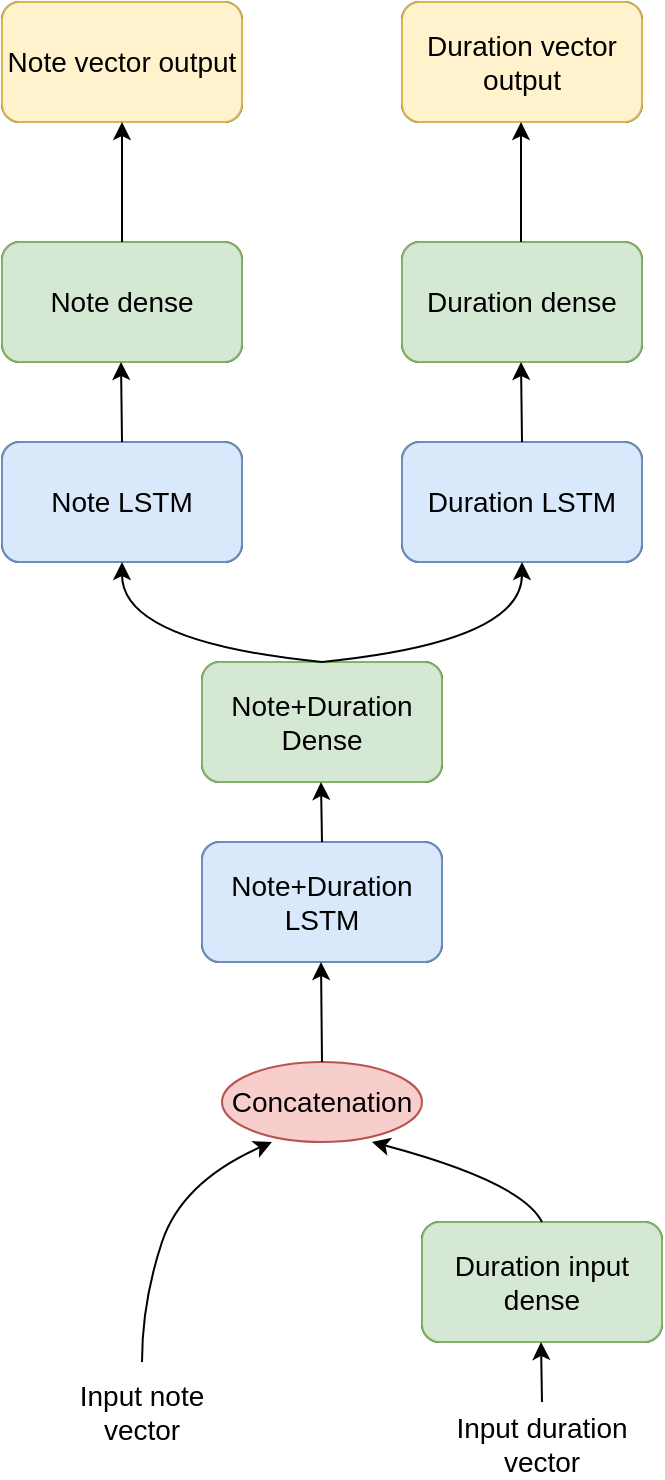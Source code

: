 <mxfile version="12.4.8" type="device"><diagram id="siBOKUeIl5K4FwaOpxK1" name="Page-1"><mxGraphModel dx="786" dy="546" grid="1" gridSize="10" guides="1" tooltips="1" connect="1" arrows="1" fold="1" page="1" pageScale="1" pageWidth="827" pageHeight="1169" math="0" shadow="0"><root><mxCell id="0"/><mxCell id="1" parent="0"/><mxCell id="lSKL77vu2ZbO46K7cvlG-1" value="" style="rounded=1;whiteSpace=wrap;html=1;" vertex="1" parent="1"><mxGeometry x="120" y="80" width="120" height="60" as="geometry"/></mxCell><mxCell id="lSKL77vu2ZbO46K7cvlG-2" value="Note vector output" style="text;html=1;strokeColor=#d6b656;fillColor=#fff2cc;align=center;verticalAlign=middle;whiteSpace=wrap;rounded=1;fontSize=14;" vertex="1" parent="1"><mxGeometry x="120" y="80" width="120" height="60" as="geometry"/></mxCell><mxCell id="lSKL77vu2ZbO46K7cvlG-3" value="" style="rounded=1;whiteSpace=wrap;html=1;" vertex="1" parent="1"><mxGeometry x="320" y="80" width="120" height="60" as="geometry"/></mxCell><mxCell id="lSKL77vu2ZbO46K7cvlG-4" value="Duration vector output" style="text;html=1;strokeColor=#d6b656;fillColor=#fff2cc;align=center;verticalAlign=middle;whiteSpace=wrap;rounded=1;fontSize=14;" vertex="1" parent="1"><mxGeometry x="320" y="80" width="120" height="60" as="geometry"/></mxCell><mxCell id="lSKL77vu2ZbO46K7cvlG-5" value="" style="rounded=1;whiteSpace=wrap;html=1;" vertex="1" parent="1"><mxGeometry x="120" y="200" width="120" height="60" as="geometry"/></mxCell><mxCell id="lSKL77vu2ZbO46K7cvlG-6" value="Note dense" style="text;html=1;strokeColor=#82b366;fillColor=#d5e8d4;align=center;verticalAlign=middle;whiteSpace=wrap;rounded=1;fontSize=14;" vertex="1" parent="1"><mxGeometry x="120" y="200" width="120" height="60" as="geometry"/></mxCell><mxCell id="lSKL77vu2ZbO46K7cvlG-7" value="" style="rounded=1;whiteSpace=wrap;html=1;" vertex="1" parent="1"><mxGeometry x="320" y="200" width="120" height="60" as="geometry"/></mxCell><mxCell id="lSKL77vu2ZbO46K7cvlG-8" value="Duration dense" style="text;html=1;strokeColor=#82b366;fillColor=#d5e8d4;align=center;verticalAlign=middle;whiteSpace=wrap;rounded=1;fontSize=14;" vertex="1" parent="1"><mxGeometry x="320" y="200" width="120" height="60" as="geometry"/></mxCell><mxCell id="lSKL77vu2ZbO46K7cvlG-9" value="" style="rounded=1;whiteSpace=wrap;html=1;" vertex="1" parent="1"><mxGeometry x="220" y="500" width="120" height="60" as="geometry"/></mxCell><mxCell id="lSKL77vu2ZbO46K7cvlG-10" value="Note+Duration LSTM" style="text;html=1;strokeColor=#6c8ebf;fillColor=#DAE8FC;align=center;verticalAlign=middle;whiteSpace=wrap;rounded=1;fontSize=14;" vertex="1" parent="1"><mxGeometry x="220" y="500" width="120" height="60" as="geometry"/></mxCell><mxCell id="lSKL77vu2ZbO46K7cvlG-11" value="" style="rounded=1;whiteSpace=wrap;html=1;" vertex="1" parent="1"><mxGeometry x="330" y="690" width="120" height="60" as="geometry"/></mxCell><mxCell id="lSKL77vu2ZbO46K7cvlG-12" value="Duration input dense" style="text;html=1;strokeColor=#82b366;fillColor=#d5e8d4;align=center;verticalAlign=middle;whiteSpace=wrap;rounded=1;fontSize=14;" vertex="1" parent="1"><mxGeometry x="330" y="690" width="120" height="60" as="geometry"/></mxCell><mxCell id="lSKL77vu2ZbO46K7cvlG-13" value="" style="ellipse;whiteSpace=wrap;html=1;fontSize=14;fillColor=#f8cecc;strokeColor=#b85450;" vertex="1" parent="1"><mxGeometry x="230" y="610" width="100" height="40" as="geometry"/></mxCell><mxCell id="lSKL77vu2ZbO46K7cvlG-14" value="Concatenation" style="text;html=1;strokeColor=none;fillColor=none;align=center;verticalAlign=middle;whiteSpace=wrap;rounded=0;fontSize=14;" vertex="1" parent="1"><mxGeometry x="230" y="610" width="100" height="40" as="geometry"/></mxCell><mxCell id="lSKL77vu2ZbO46K7cvlG-15" value="" style="rounded=1;whiteSpace=wrap;html=1;" vertex="1" parent="1"><mxGeometry x="120" y="300" width="120" height="60" as="geometry"/></mxCell><mxCell id="lSKL77vu2ZbO46K7cvlG-16" value="Note LSTM" style="text;html=1;strokeColor=#6c8ebf;fillColor=#DAE8FC;align=center;verticalAlign=middle;whiteSpace=wrap;rounded=1;fontSize=14;" vertex="1" parent="1"><mxGeometry x="120" y="300" width="120" height="60" as="geometry"/></mxCell><mxCell id="lSKL77vu2ZbO46K7cvlG-17" value="" style="rounded=1;whiteSpace=wrap;html=1;" vertex="1" parent="1"><mxGeometry x="320" y="300" width="120" height="60" as="geometry"/></mxCell><mxCell id="lSKL77vu2ZbO46K7cvlG-18" value="Duration LSTM" style="text;html=1;strokeColor=#6c8ebf;fillColor=#DAE8FC;align=center;verticalAlign=middle;whiteSpace=wrap;rounded=1;fontSize=14;" vertex="1" parent="1"><mxGeometry x="320" y="300" width="120" height="60" as="geometry"/></mxCell><mxCell id="lSKL77vu2ZbO46K7cvlG-19" value="" style="rounded=1;whiteSpace=wrap;html=1;" vertex="1" parent="1"><mxGeometry x="220" y="410" width="120" height="60" as="geometry"/></mxCell><mxCell id="lSKL77vu2ZbO46K7cvlG-20" value="Note+Duration Dense" style="text;html=1;strokeColor=#82b366;fillColor=#d5e8d4;align=center;verticalAlign=middle;whiteSpace=wrap;rounded=1;fontSize=14;" vertex="1" parent="1"><mxGeometry x="220" y="410" width="120" height="60" as="geometry"/></mxCell><mxCell id="lSKL77vu2ZbO46K7cvlG-21" value="Input note vector" style="text;html=1;strokeColor=none;fillColor=none;align=center;verticalAlign=middle;whiteSpace=wrap;rounded=0;fontSize=14;" vertex="1" parent="1"><mxGeometry x="150" y="770" width="80" height="30" as="geometry"/></mxCell><mxCell id="lSKL77vu2ZbO46K7cvlG-22" value="Input duration vector" style="text;html=1;strokeColor=none;fillColor=none;align=center;verticalAlign=middle;whiteSpace=wrap;rounded=0;fontSize=14;" vertex="1" parent="1"><mxGeometry x="345" y="786" width="90" height="30" as="geometry"/></mxCell><mxCell id="lSKL77vu2ZbO46K7cvlG-23" value="" style="endArrow=classic;html=1;fontSize=14;entryX=0.5;entryY=1;entryDx=0;entryDy=0;exitX=0.5;exitY=0;exitDx=0;exitDy=0;" edge="1" parent="1" source="lSKL77vu2ZbO46K7cvlG-6" target="lSKL77vu2ZbO46K7cvlG-2"><mxGeometry width="50" height="50" relative="1" as="geometry"><mxPoint x="150" y="200" as="sourcePoint"/><mxPoint x="200" y="150" as="targetPoint"/></mxGeometry></mxCell><mxCell id="lSKL77vu2ZbO46K7cvlG-24" value="" style="endArrow=classic;html=1;fontSize=14;entryX=0.5;entryY=1;entryDx=0;entryDy=0;exitX=0.5;exitY=0;exitDx=0;exitDy=0;" edge="1" parent="1"><mxGeometry width="50" height="50" relative="1" as="geometry"><mxPoint x="379.5" y="200" as="sourcePoint"/><mxPoint x="379.5" y="140" as="targetPoint"/></mxGeometry></mxCell><mxCell id="lSKL77vu2ZbO46K7cvlG-25" value="" style="endArrow=classic;html=1;fontSize=14;entryX=0.5;entryY=1;entryDx=0;entryDy=0;" edge="1" parent="1"><mxGeometry width="50" height="50" relative="1" as="geometry"><mxPoint x="180" y="300" as="sourcePoint"/><mxPoint x="179.5" y="260" as="targetPoint"/></mxGeometry></mxCell><mxCell id="lSKL77vu2ZbO46K7cvlG-26" value="" style="endArrow=classic;html=1;fontSize=14;entryX=0.5;entryY=1;entryDx=0;entryDy=0;" edge="1" parent="1"><mxGeometry width="50" height="50" relative="1" as="geometry"><mxPoint x="380" y="300" as="sourcePoint"/><mxPoint x="379.5" y="260" as="targetPoint"/></mxGeometry></mxCell><mxCell id="lSKL77vu2ZbO46K7cvlG-27" value="" style="endArrow=classic;html=1;fontSize=14;entryX=0.5;entryY=1;entryDx=0;entryDy=0;" edge="1" parent="1"><mxGeometry width="50" height="50" relative="1" as="geometry"><mxPoint x="280" y="500" as="sourcePoint"/><mxPoint x="279.5" y="470" as="targetPoint"/></mxGeometry></mxCell><mxCell id="lSKL77vu2ZbO46K7cvlG-28" value="" style="endArrow=classic;html=1;fontSize=14;entryX=0.5;entryY=1;entryDx=0;entryDy=0;exitX=0.5;exitY=0;exitDx=0;exitDy=0;" edge="1" parent="1" source="lSKL77vu2ZbO46K7cvlG-14"><mxGeometry width="50" height="50" relative="1" as="geometry"><mxPoint x="280" y="600" as="sourcePoint"/><mxPoint x="279.5" y="560" as="targetPoint"/></mxGeometry></mxCell><mxCell id="lSKL77vu2ZbO46K7cvlG-29" value="" style="endArrow=classic;html=1;fontSize=14;entryX=0.5;entryY=1;entryDx=0;entryDy=0;" edge="1" parent="1"><mxGeometry width="50" height="50" relative="1" as="geometry"><mxPoint x="390" y="780" as="sourcePoint"/><mxPoint x="389.5" y="750" as="targetPoint"/></mxGeometry></mxCell><mxCell id="lSKL77vu2ZbO46K7cvlG-30" value="" style="curved=1;endArrow=classic;html=1;fontSize=14;entryX=0.25;entryY=1;entryDx=0;entryDy=0;" edge="1" parent="1" target="lSKL77vu2ZbO46K7cvlG-14"><mxGeometry width="50" height="50" relative="1" as="geometry"><mxPoint x="190" y="760" as="sourcePoint"/><mxPoint x="140" y="580" as="targetPoint"/><Array as="points"><mxPoint x="190" y="730"/><mxPoint x="210" y="670"/></Array></mxGeometry></mxCell><mxCell id="lSKL77vu2ZbO46K7cvlG-31" value="" style="curved=1;endArrow=classic;html=1;fontSize=14;entryX=0.75;entryY=1;entryDx=0;entryDy=0;exitX=0.5;exitY=0;exitDx=0;exitDy=0;" edge="1" parent="1" source="lSKL77vu2ZbO46K7cvlG-12" target="lSKL77vu2ZbO46K7cvlG-14"><mxGeometry width="50" height="50" relative="1" as="geometry"><mxPoint x="490" y="600" as="sourcePoint"/><mxPoint x="540" y="550" as="targetPoint"/><Array as="points"><mxPoint x="380" y="670"/></Array></mxGeometry></mxCell><mxCell id="lSKL77vu2ZbO46K7cvlG-32" value="" style="curved=1;endArrow=classic;html=1;fontSize=14;entryX=0.5;entryY=1;entryDx=0;entryDy=0;exitX=0.5;exitY=0;exitDx=0;exitDy=0;" edge="1" parent="1" source="lSKL77vu2ZbO46K7cvlG-20" target="lSKL77vu2ZbO46K7cvlG-16"><mxGeometry width="50" height="50" relative="1" as="geometry"><mxPoint x="150" y="470" as="sourcePoint"/><mxPoint x="200" y="420" as="targetPoint"/><Array as="points"><mxPoint x="180" y="400"/></Array></mxGeometry></mxCell><mxCell id="lSKL77vu2ZbO46K7cvlG-33" value="" style="curved=1;endArrow=classic;html=1;fontSize=14;entryX=0.5;entryY=1;entryDx=0;entryDy=0;exitX=0.5;exitY=0;exitDx=0;exitDy=0;" edge="1" parent="1" source="lSKL77vu2ZbO46K7cvlG-20"><mxGeometry width="50" height="50" relative="1" as="geometry"><mxPoint x="300" y="410" as="sourcePoint"/><mxPoint x="380" y="360" as="targetPoint"/><Array as="points"><mxPoint x="380" y="400"/></Array></mxGeometry></mxCell></root></mxGraphModel></diagram></mxfile>
